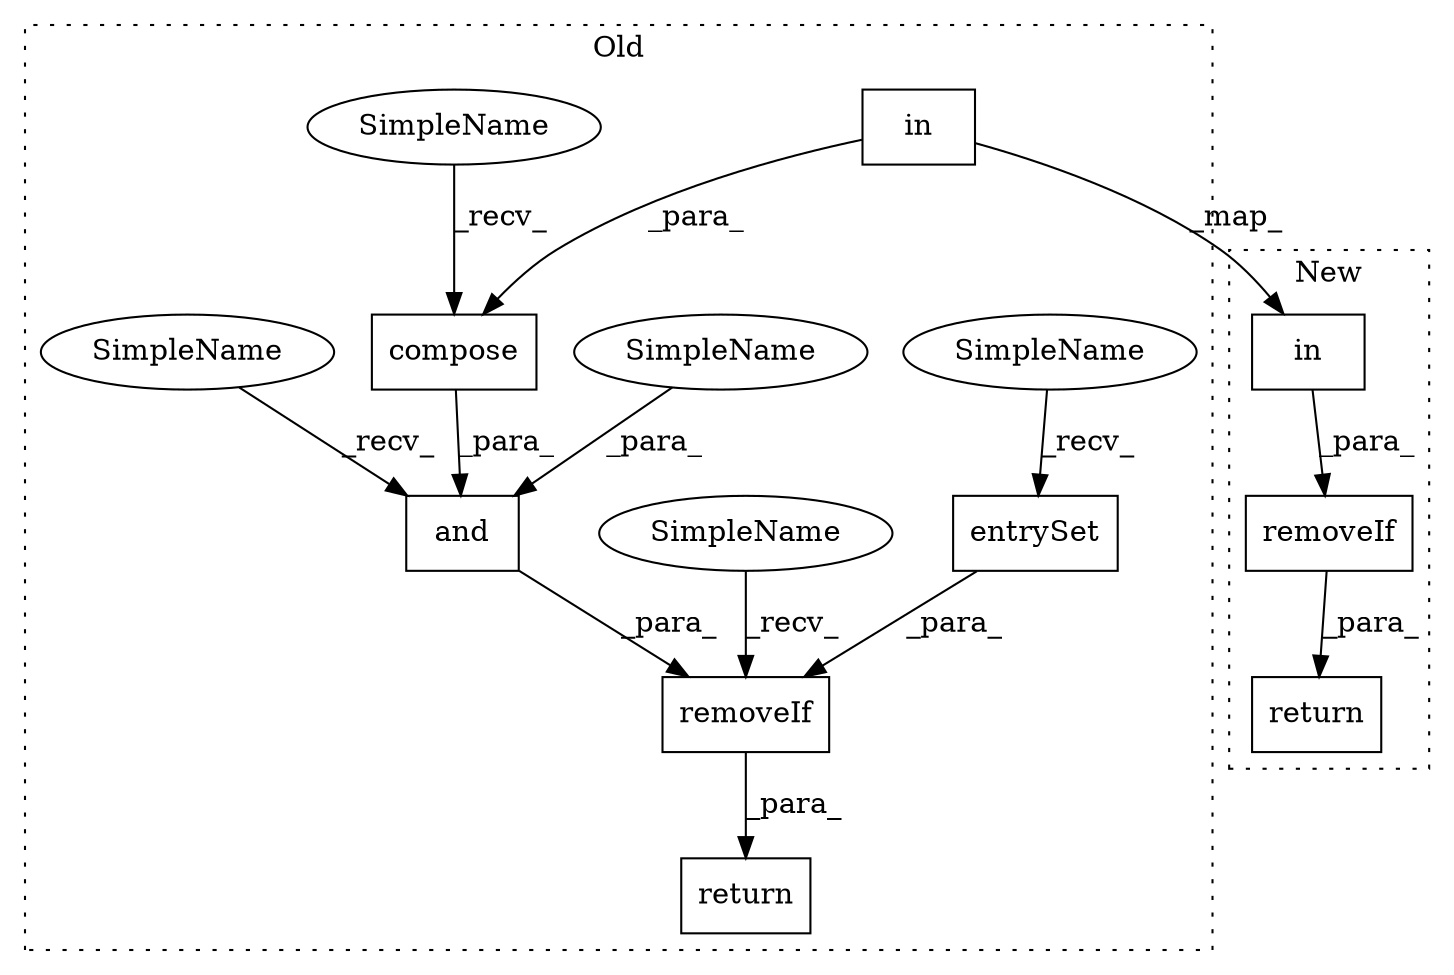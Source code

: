 digraph G {
subgraph cluster0 {
1 [label="in" a="32" s="95915,95928" l="3,1" shape="box"];
3 [label="compose" a="32" s="95896,95954" l="8,1" shape="box"];
4 [label="and" a="32" s="95857,95955" l="17,1" shape="box"];
5 [label="SimpleName" a="42" s="95874" l="9" shape="ellipse"];
7 [label="return" a="41" s="95784" l="7" shape="box"];
8 [label="entrySet" a="32" s="95821" l="10" shape="box"];
9 [label="SimpleName" a="42" s="95810" l="10" shape="ellipse"];
11 [label="removeIf" a="32" s="95801,95956" l="9,1" shape="box"];
12 [label="SimpleName" a="42" s="95791" l="9" shape="ellipse"];
13 [label="SimpleName" a="42" s="95833" l="10" shape="ellipse"];
14 [label="SimpleName" a="42" s="95885" l="10" shape="ellipse"];
label = "Old";
style="dotted";
}
subgraph cluster1 {
2 [label="in" a="32" s="96027,96040" l="3,1" shape="box"];
6 [label="return" a="41" s="96000" l="7" shape="box"];
10 [label="removeIf" a="32" s="96007,96041" l="9,1" shape="box"];
label = "New";
style="dotted";
}
1 -> 3 [label="_para_"];
1 -> 2 [label="_map_"];
2 -> 10 [label="_para_"];
3 -> 4 [label="_para_"];
4 -> 11 [label="_para_"];
5 -> 4 [label="_para_"];
8 -> 11 [label="_para_"];
9 -> 8 [label="_recv_"];
10 -> 6 [label="_para_"];
11 -> 7 [label="_para_"];
12 -> 11 [label="_recv_"];
13 -> 4 [label="_recv_"];
14 -> 3 [label="_recv_"];
}